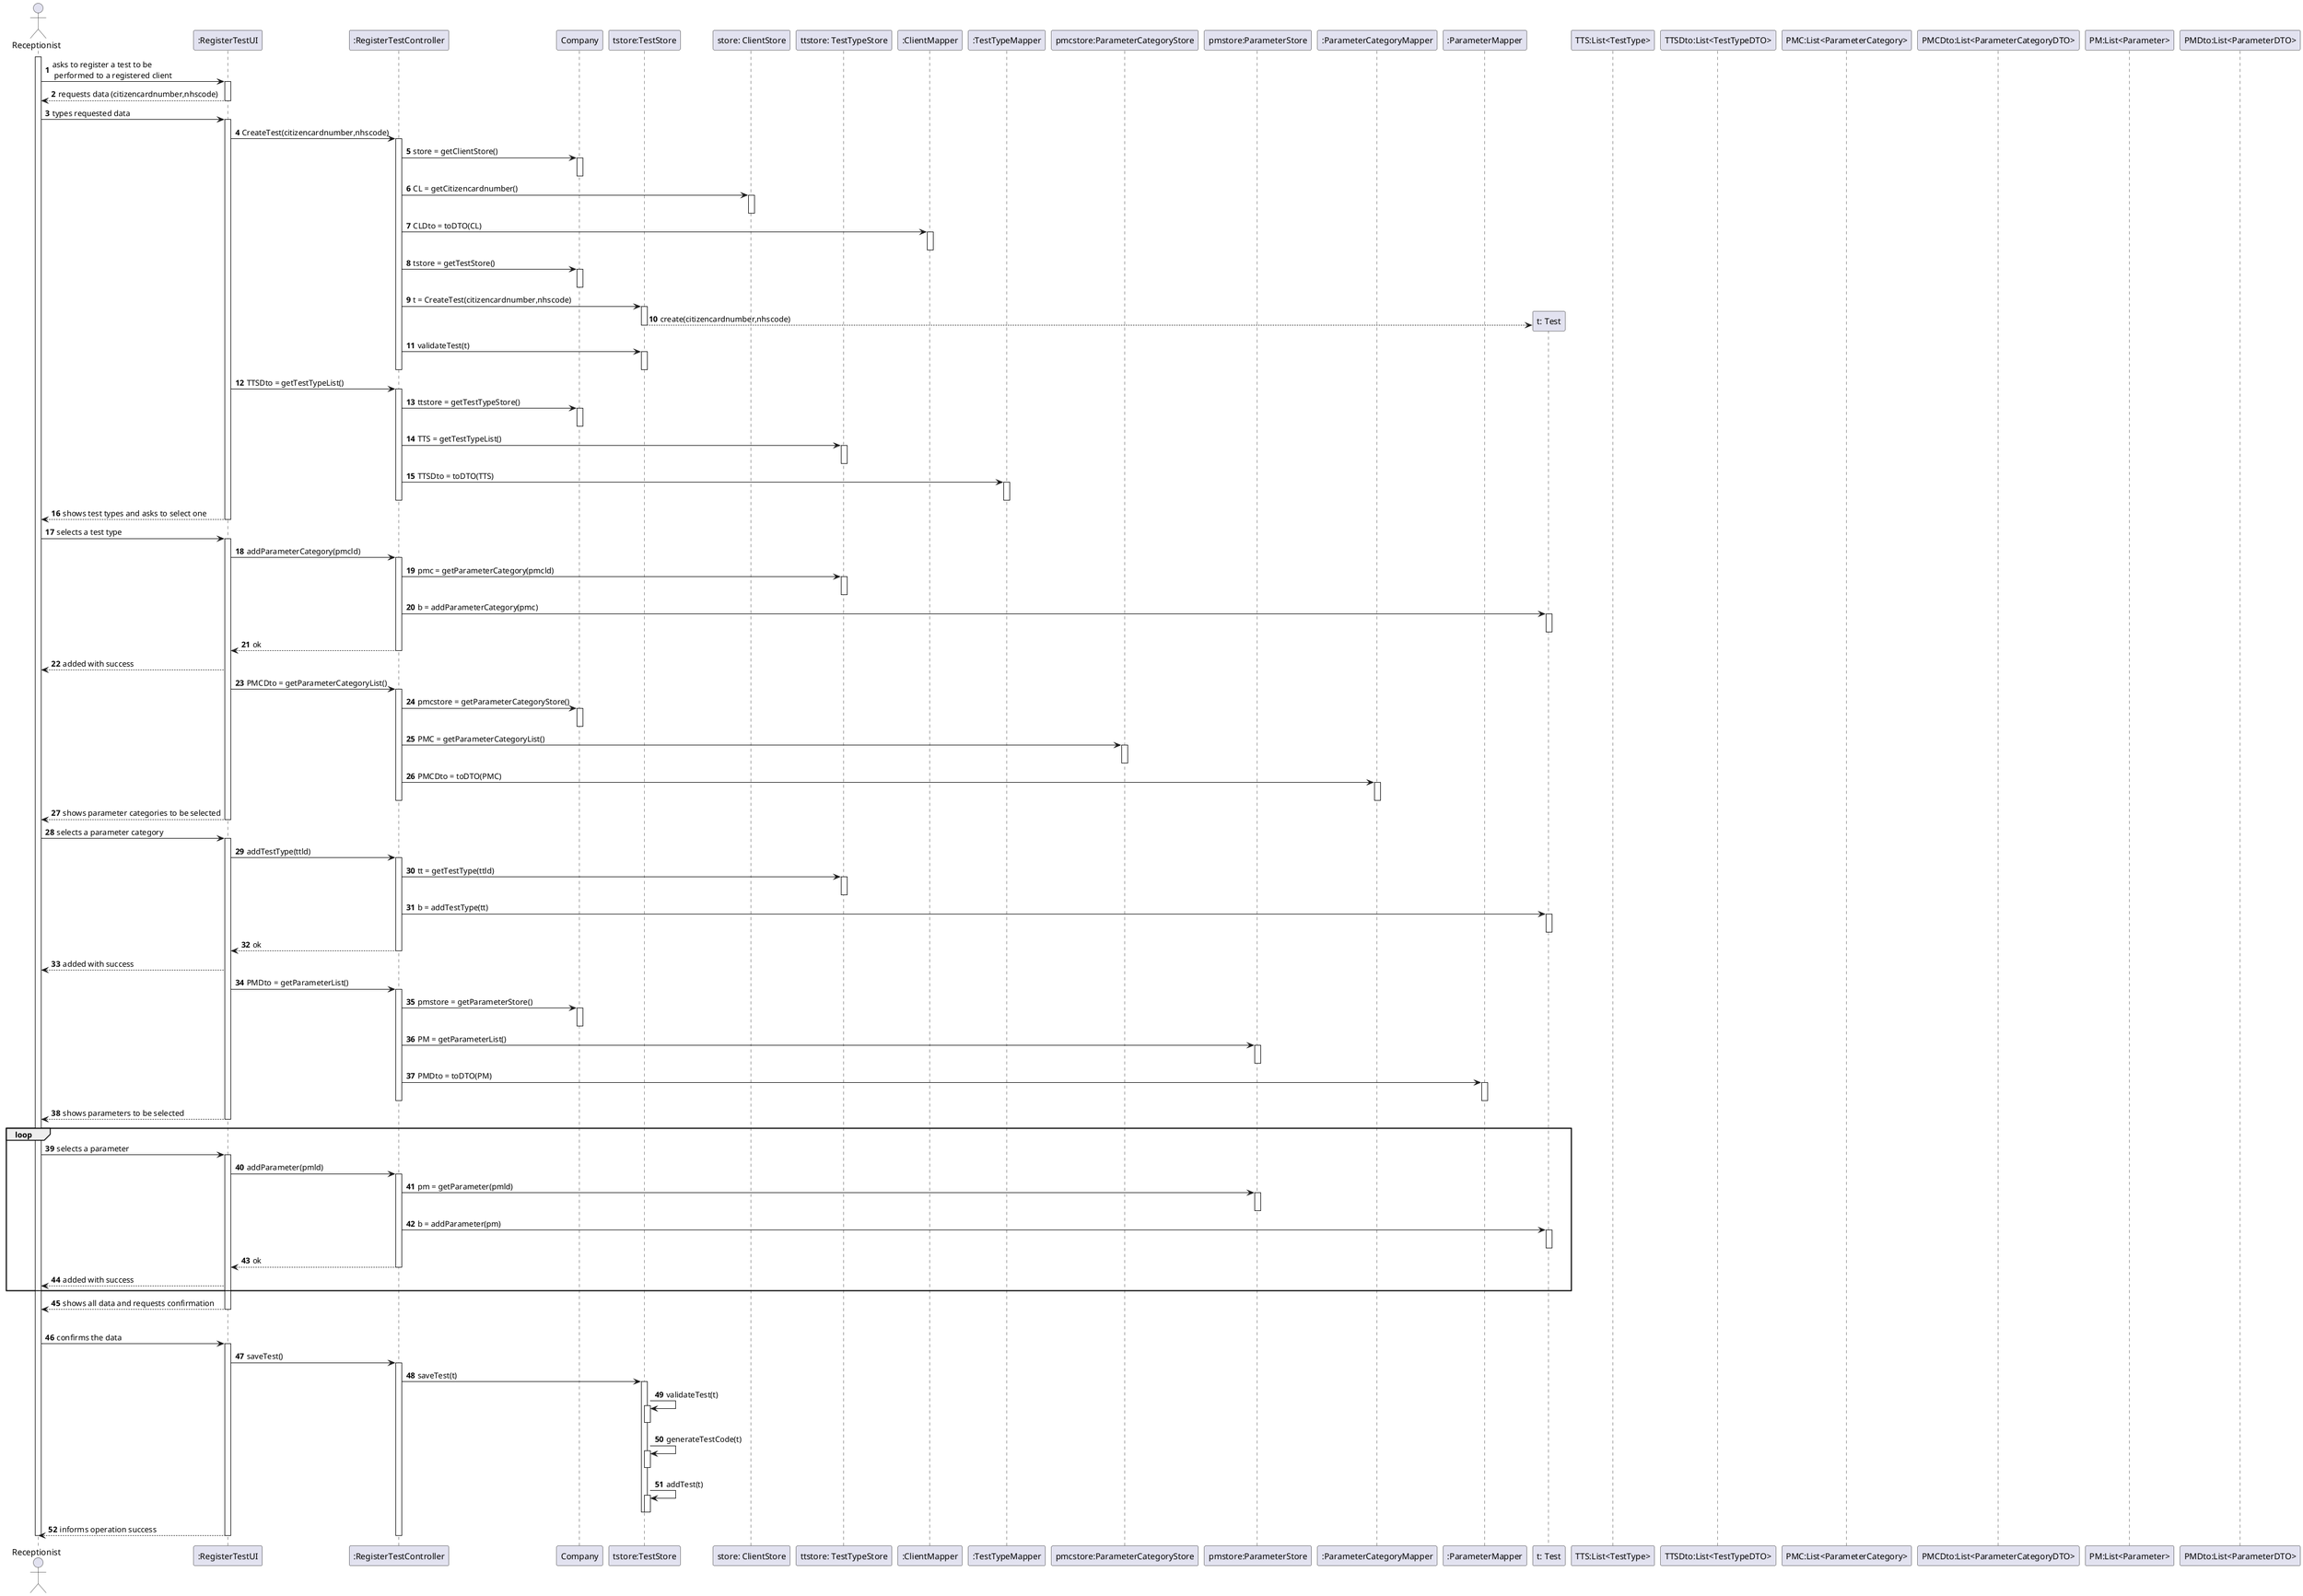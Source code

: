 @startuml
autonumber
'hide footbox
actor "Receptionist" as REP

participant ":RegisterTestUI" as UI
participant ":RegisterTestController" as CTRL
participant "Company" as COMP
participant "tstore:TestStore" as TS
participant "store: ClientStore" as CS
participant "ttstore: TestTypeStore" as TTS
participant ":ClientMapper" as MapperC
participant ":TestTypeMapper" as MapperTT
participant "pmcstore:ParameterCategoryStore" as PMCS
participant "pmstore:ParameterStore" as PMS
participant ":ParameterCategoryMapper" as MapperPMC
participant ":ParameterMapper" as MapperPM
participant "t: Test" as T
participant "TTS:List<TestType>"
participant "TTSDto:List<TestTypeDTO>"
participant "PMC:List<ParameterCategory>"
participant "PMCDto:List<ParameterCategoryDTO>"
participant "PM:List<Parameter>"
participant "PMDto:List<ParameterDTO>"

activate REP
REP -> UI : asks to register a test to be \n performed to a registered client
activate UI
UI --> REP : requests data (citizencardnumber,nhscode)
deactivate UI

REP -> UI : types requested data
activate UI

UI -> CTRL : CreateTest(citizencardnumber,nhscode)
activate CTRL

CTRL -> COMP : store = getClientStore()
activate COMP
deactivate COMP

CTRL -> CS : CL = getCitizencardnumber()
activate CS
deactivate CS
CTRL -> MapperC : CLDto = toDTO(CL)
activate MapperC
deactivate MapperC

CTRL -> COMP : tstore = getTestStore()
activate COMP
deactivate COMP
CTRL -> TS : t = CreateTest(citizencardnumber,nhscode)

activate TS
TS --> T**: create(citizencardnumber,nhscode)
deactivate TS

CTRL -> TS : validateTest(t)
activate TS
deactivate TS
deactivate CTRL

UI -> CTRL : TTSDto = getTestTypeList()

activate CTRL

CTRL -> COMP : ttstore = getTestTypeStore()
activate COMP
deactivate COMP

CTRL -> TTS : TTS = getTestTypeList()
activate TTS
deactivate TTS
CTRL -> MapperTT : TTSDto = toDTO(TTS)
activate MapperTT
deactivate MapperTT
deactivate CTRL


UI --> REP : shows test types and asks to select one
deactivate UI

REP -> UI : selects a test type
activate UI

UI -> CTRL : addParameterCategory(pmcld)

activate CTRL

CTRL -> TTS : pmc = getParameterCategory(pmcld)
activate TTS
deactivate TTS

CTRL -> T : b = addParameterCategory(pmc)
activate T
deactivate T
CTRL --> UI : ok
deactivate CTRL

UI --> REP : added with success

UI -> CTRL : PMCDto = getParameterCategoryList()

activate CTRL

CTRL -> COMP : pmcstore = getParameterCategoryStore()
activate COMP
deactivate COMP

CTRL -> PMCS : PMC = getParameterCategoryList()
activate PMCS
deactivate PMCS
CTRL -> MapperPMC : PMCDto = toDTO(PMC)
activate MapperPMC
deactivate MapperPMC
deactivate CTRL

UI --> REP : shows parameter categories to be selected
deactivate UI

REP -> UI : selects a parameter category
activate UI

UI -> CTRL : addTestType(ttld)

activate CTRL

CTRL -> TTS : tt = getTestType(ttld)
activate TTS
deactivate TTS

CTRL -> T : b = addTestType(tt)
activate T
deactivate T
CTRL --> UI : ok
deactivate CTRL

UI --> REP : added with success

UI -> CTRL : PMDto = getParameterList()

activate CTRL

CTRL -> COMP : pmstore = getParameterStore()
activate COMP
deactivate COMP

CTRL -> PMS : PM = getParameterList()
activate PMS
deactivate PMS
CTRL -> MapperPM : PMDto = toDTO(PM)
activate MapperPM
deactivate MapperPM
deactivate CTRL

UI --> REP : shows parameters to be selected
deactivate UI

loop
REP -> UI : selects a parameter
activate UI

UI -> CTRL : addParameter(pmld)

activate CTRL

CTRL -> PMS : pm = getParameter(pmld)
activate PMS
deactivate PMS

CTRL -> T : b = addParameter(pm)
activate T
deactivate T
CTRL --> UI : ok
deactivate CTRL

UI --> REP : added with success
end
UI --> REP : shows all data and requests confirmation
deactivate UI

|||

deactivate TS
deactivate COMP
deactivate CTRL
deactivate UI

REP -> UI : confirms the data
activate UI
UI -> CTRL : saveTest()
activate CTRL

CTRL -> TS : saveTest(t)
activate TS

TS -> TS: validateTest(t)
activate TS
deactivate TS
TS -> TS: generateTestCode(t)
activate TS
deactivate TS
TS -> TS: addTest(t)
activate TS
deactivate TS
deactivate TS

UI --> REP : informs operation success
deactivate TS
deactivate CTRL
deactivate UI

deactivate REP

@enduml